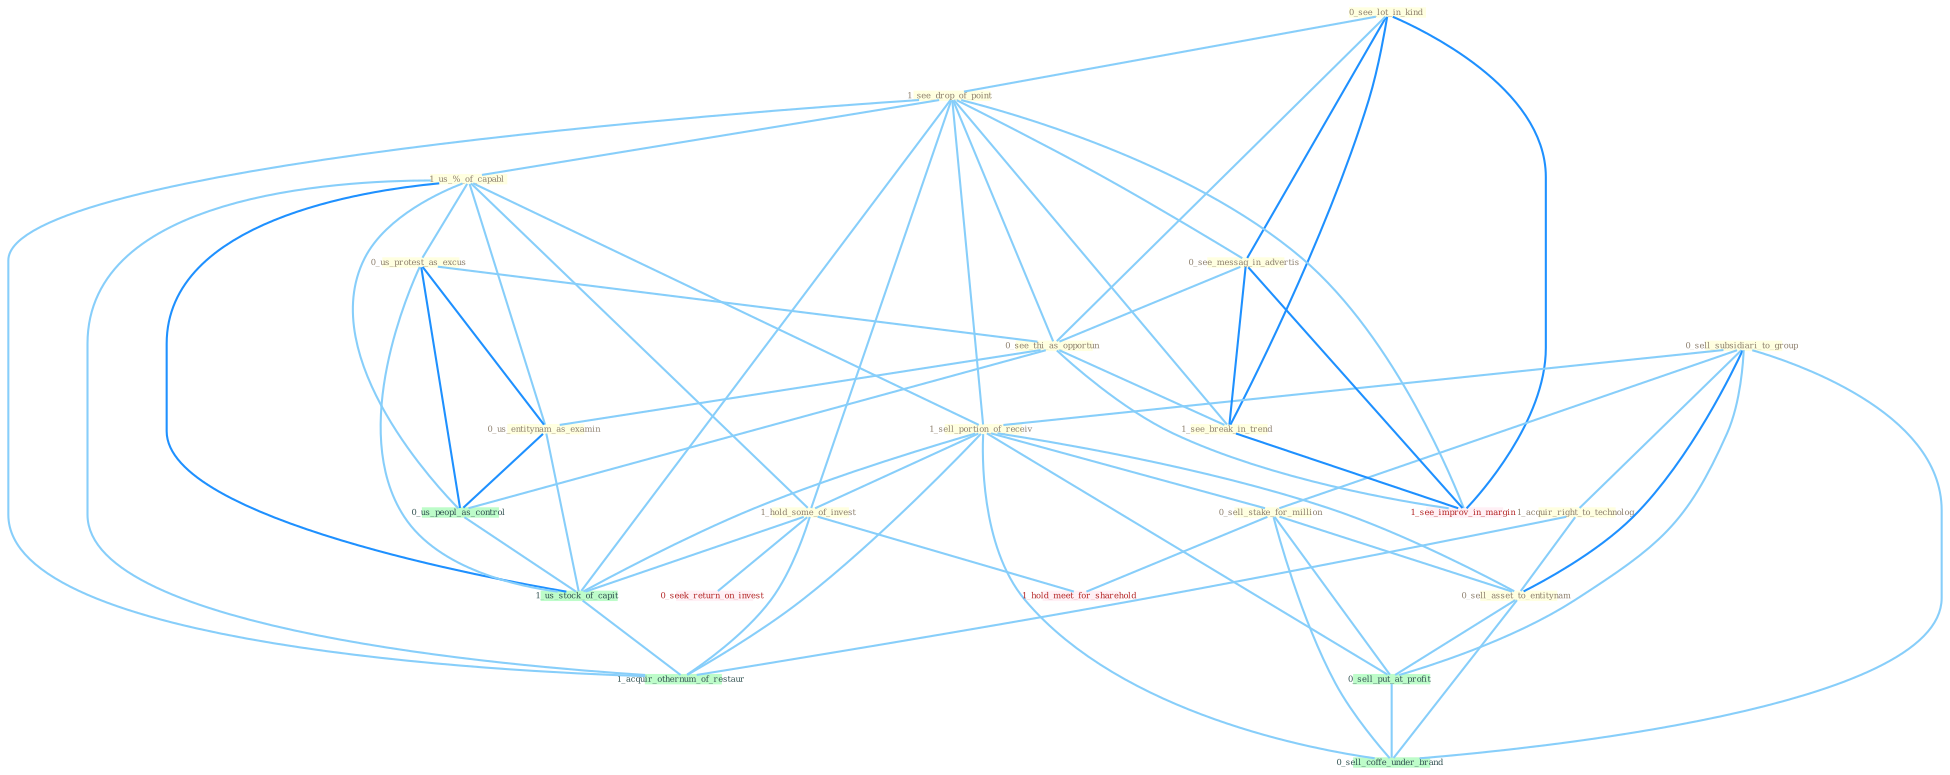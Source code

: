 Graph G{ 
    node
    [shape=polygon,style=filled,width=.5,height=.06,color="#BDFCC9",fixedsize=true,fontsize=4,
    fontcolor="#2f4f4f"];
    {node
    [color="#ffffe0", fontcolor="#8b7d6b"] "0_see_lot_in_kind " "1_see_drop_of_point " "1_us_%_of_capabl " "0_sell_subsidiari_to_group " "0_us_protest_as_excus " "1_acquir_right_to_technolog " "0_see_messag_in_advertis " "1_sell_portion_of_receiv " "0_see_thi_as_opportun " "0_sell_stake_for_million " "0_us_entitynam_as_examin " "0_sell_asset_to_entitynam " "1_see_break_in_trend " "1_hold_some_of_invest "}
{node [color="#fff0f5", fontcolor="#b22222"] "0_seek_return_on_invest " "1_see_improv_in_margin " "1_hold_meet_for_sharehold "}
edge [color="#B0E2FF"];

	"0_see_lot_in_kind " -- "1_see_drop_of_point " [w="1", color="#87cefa" ];
	"0_see_lot_in_kind " -- "0_see_messag_in_advertis " [w="2", color="#1e90ff" , len=0.8];
	"0_see_lot_in_kind " -- "0_see_thi_as_opportun " [w="1", color="#87cefa" ];
	"0_see_lot_in_kind " -- "1_see_break_in_trend " [w="2", color="#1e90ff" , len=0.8];
	"0_see_lot_in_kind " -- "1_see_improv_in_margin " [w="2", color="#1e90ff" , len=0.8];
	"1_see_drop_of_point " -- "1_us_%_of_capabl " [w="1", color="#87cefa" ];
	"1_see_drop_of_point " -- "0_see_messag_in_advertis " [w="1", color="#87cefa" ];
	"1_see_drop_of_point " -- "1_sell_portion_of_receiv " [w="1", color="#87cefa" ];
	"1_see_drop_of_point " -- "0_see_thi_as_opportun " [w="1", color="#87cefa" ];
	"1_see_drop_of_point " -- "1_see_break_in_trend " [w="1", color="#87cefa" ];
	"1_see_drop_of_point " -- "1_hold_some_of_invest " [w="1", color="#87cefa" ];
	"1_see_drop_of_point " -- "1_us_stock_of_capit " [w="1", color="#87cefa" ];
	"1_see_drop_of_point " -- "1_see_improv_in_margin " [w="1", color="#87cefa" ];
	"1_see_drop_of_point " -- "1_acquir_othernum_of_restaur " [w="1", color="#87cefa" ];
	"1_us_%_of_capabl " -- "0_us_protest_as_excus " [w="1", color="#87cefa" ];
	"1_us_%_of_capabl " -- "1_sell_portion_of_receiv " [w="1", color="#87cefa" ];
	"1_us_%_of_capabl " -- "0_us_entitynam_as_examin " [w="1", color="#87cefa" ];
	"1_us_%_of_capabl " -- "1_hold_some_of_invest " [w="1", color="#87cefa" ];
	"1_us_%_of_capabl " -- "0_us_peopl_as_control " [w="1", color="#87cefa" ];
	"1_us_%_of_capabl " -- "1_us_stock_of_capit " [w="2", color="#1e90ff" , len=0.8];
	"1_us_%_of_capabl " -- "1_acquir_othernum_of_restaur " [w="1", color="#87cefa" ];
	"0_sell_subsidiari_to_group " -- "1_acquir_right_to_technolog " [w="1", color="#87cefa" ];
	"0_sell_subsidiari_to_group " -- "1_sell_portion_of_receiv " [w="1", color="#87cefa" ];
	"0_sell_subsidiari_to_group " -- "0_sell_stake_for_million " [w="1", color="#87cefa" ];
	"0_sell_subsidiari_to_group " -- "0_sell_asset_to_entitynam " [w="2", color="#1e90ff" , len=0.8];
	"0_sell_subsidiari_to_group " -- "0_sell_put_at_profit " [w="1", color="#87cefa" ];
	"0_sell_subsidiari_to_group " -- "0_sell_coffe_under_brand " [w="1", color="#87cefa" ];
	"0_us_protest_as_excus " -- "0_see_thi_as_opportun " [w="1", color="#87cefa" ];
	"0_us_protest_as_excus " -- "0_us_entitynam_as_examin " [w="2", color="#1e90ff" , len=0.8];
	"0_us_protest_as_excus " -- "0_us_peopl_as_control " [w="2", color="#1e90ff" , len=0.8];
	"0_us_protest_as_excus " -- "1_us_stock_of_capit " [w="1", color="#87cefa" ];
	"1_acquir_right_to_technolog " -- "0_sell_asset_to_entitynam " [w="1", color="#87cefa" ];
	"1_acquir_right_to_technolog " -- "1_acquir_othernum_of_restaur " [w="1", color="#87cefa" ];
	"0_see_messag_in_advertis " -- "0_see_thi_as_opportun " [w="1", color="#87cefa" ];
	"0_see_messag_in_advertis " -- "1_see_break_in_trend " [w="2", color="#1e90ff" , len=0.8];
	"0_see_messag_in_advertis " -- "1_see_improv_in_margin " [w="2", color="#1e90ff" , len=0.8];
	"1_sell_portion_of_receiv " -- "0_sell_stake_for_million " [w="1", color="#87cefa" ];
	"1_sell_portion_of_receiv " -- "0_sell_asset_to_entitynam " [w="1", color="#87cefa" ];
	"1_sell_portion_of_receiv " -- "1_hold_some_of_invest " [w="1", color="#87cefa" ];
	"1_sell_portion_of_receiv " -- "0_sell_put_at_profit " [w="1", color="#87cefa" ];
	"1_sell_portion_of_receiv " -- "1_us_stock_of_capit " [w="1", color="#87cefa" ];
	"1_sell_portion_of_receiv " -- "0_sell_coffe_under_brand " [w="1", color="#87cefa" ];
	"1_sell_portion_of_receiv " -- "1_acquir_othernum_of_restaur " [w="1", color="#87cefa" ];
	"0_see_thi_as_opportun " -- "0_us_entitynam_as_examin " [w="1", color="#87cefa" ];
	"0_see_thi_as_opportun " -- "1_see_break_in_trend " [w="1", color="#87cefa" ];
	"0_see_thi_as_opportun " -- "0_us_peopl_as_control " [w="1", color="#87cefa" ];
	"0_see_thi_as_opportun " -- "1_see_improv_in_margin " [w="1", color="#87cefa" ];
	"0_sell_stake_for_million " -- "0_sell_asset_to_entitynam " [w="1", color="#87cefa" ];
	"0_sell_stake_for_million " -- "0_sell_put_at_profit " [w="1", color="#87cefa" ];
	"0_sell_stake_for_million " -- "0_sell_coffe_under_brand " [w="1", color="#87cefa" ];
	"0_sell_stake_for_million " -- "1_hold_meet_for_sharehold " [w="1", color="#87cefa" ];
	"0_us_entitynam_as_examin " -- "0_us_peopl_as_control " [w="2", color="#1e90ff" , len=0.8];
	"0_us_entitynam_as_examin " -- "1_us_stock_of_capit " [w="1", color="#87cefa" ];
	"0_sell_asset_to_entitynam " -- "0_sell_put_at_profit " [w="1", color="#87cefa" ];
	"0_sell_asset_to_entitynam " -- "0_sell_coffe_under_brand " [w="1", color="#87cefa" ];
	"1_see_break_in_trend " -- "1_see_improv_in_margin " [w="2", color="#1e90ff" , len=0.8];
	"1_hold_some_of_invest " -- "0_seek_return_on_invest " [w="1", color="#87cefa" ];
	"1_hold_some_of_invest " -- "1_us_stock_of_capit " [w="1", color="#87cefa" ];
	"1_hold_some_of_invest " -- "1_hold_meet_for_sharehold " [w="1", color="#87cefa" ];
	"1_hold_some_of_invest " -- "1_acquir_othernum_of_restaur " [w="1", color="#87cefa" ];
	"0_us_peopl_as_control " -- "1_us_stock_of_capit " [w="1", color="#87cefa" ];
	"0_sell_put_at_profit " -- "0_sell_coffe_under_brand " [w="1", color="#87cefa" ];
	"1_us_stock_of_capit " -- "1_acquir_othernum_of_restaur " [w="1", color="#87cefa" ];
}